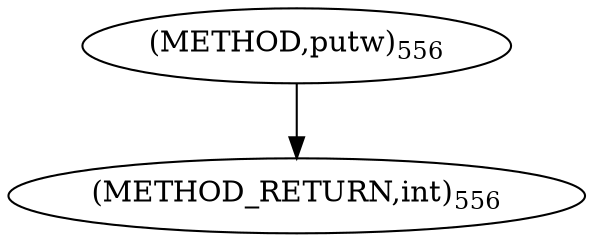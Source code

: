 digraph "putw" {  
"73864" [label = <(METHOD,putw)<SUB>556</SUB>> ]
"73867" [label = <(METHOD_RETURN,int)<SUB>556</SUB>> ]
  "73864" -> "73867" 
}

